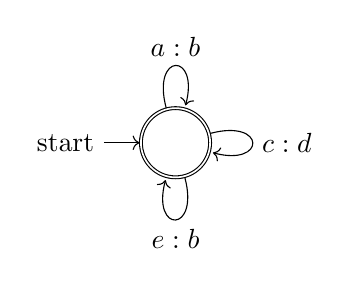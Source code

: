\begin{tikzpicture}
    \node[state,initial,accepting] (0) {\phantom{0}};

    \path[->] (0) edge [loop above] node {$a:b$} (0)
                  edge [loop right] node {$c:d$} (0)
                  edge [loop below] node {$e:b$} (0);
\end{tikzpicture}
